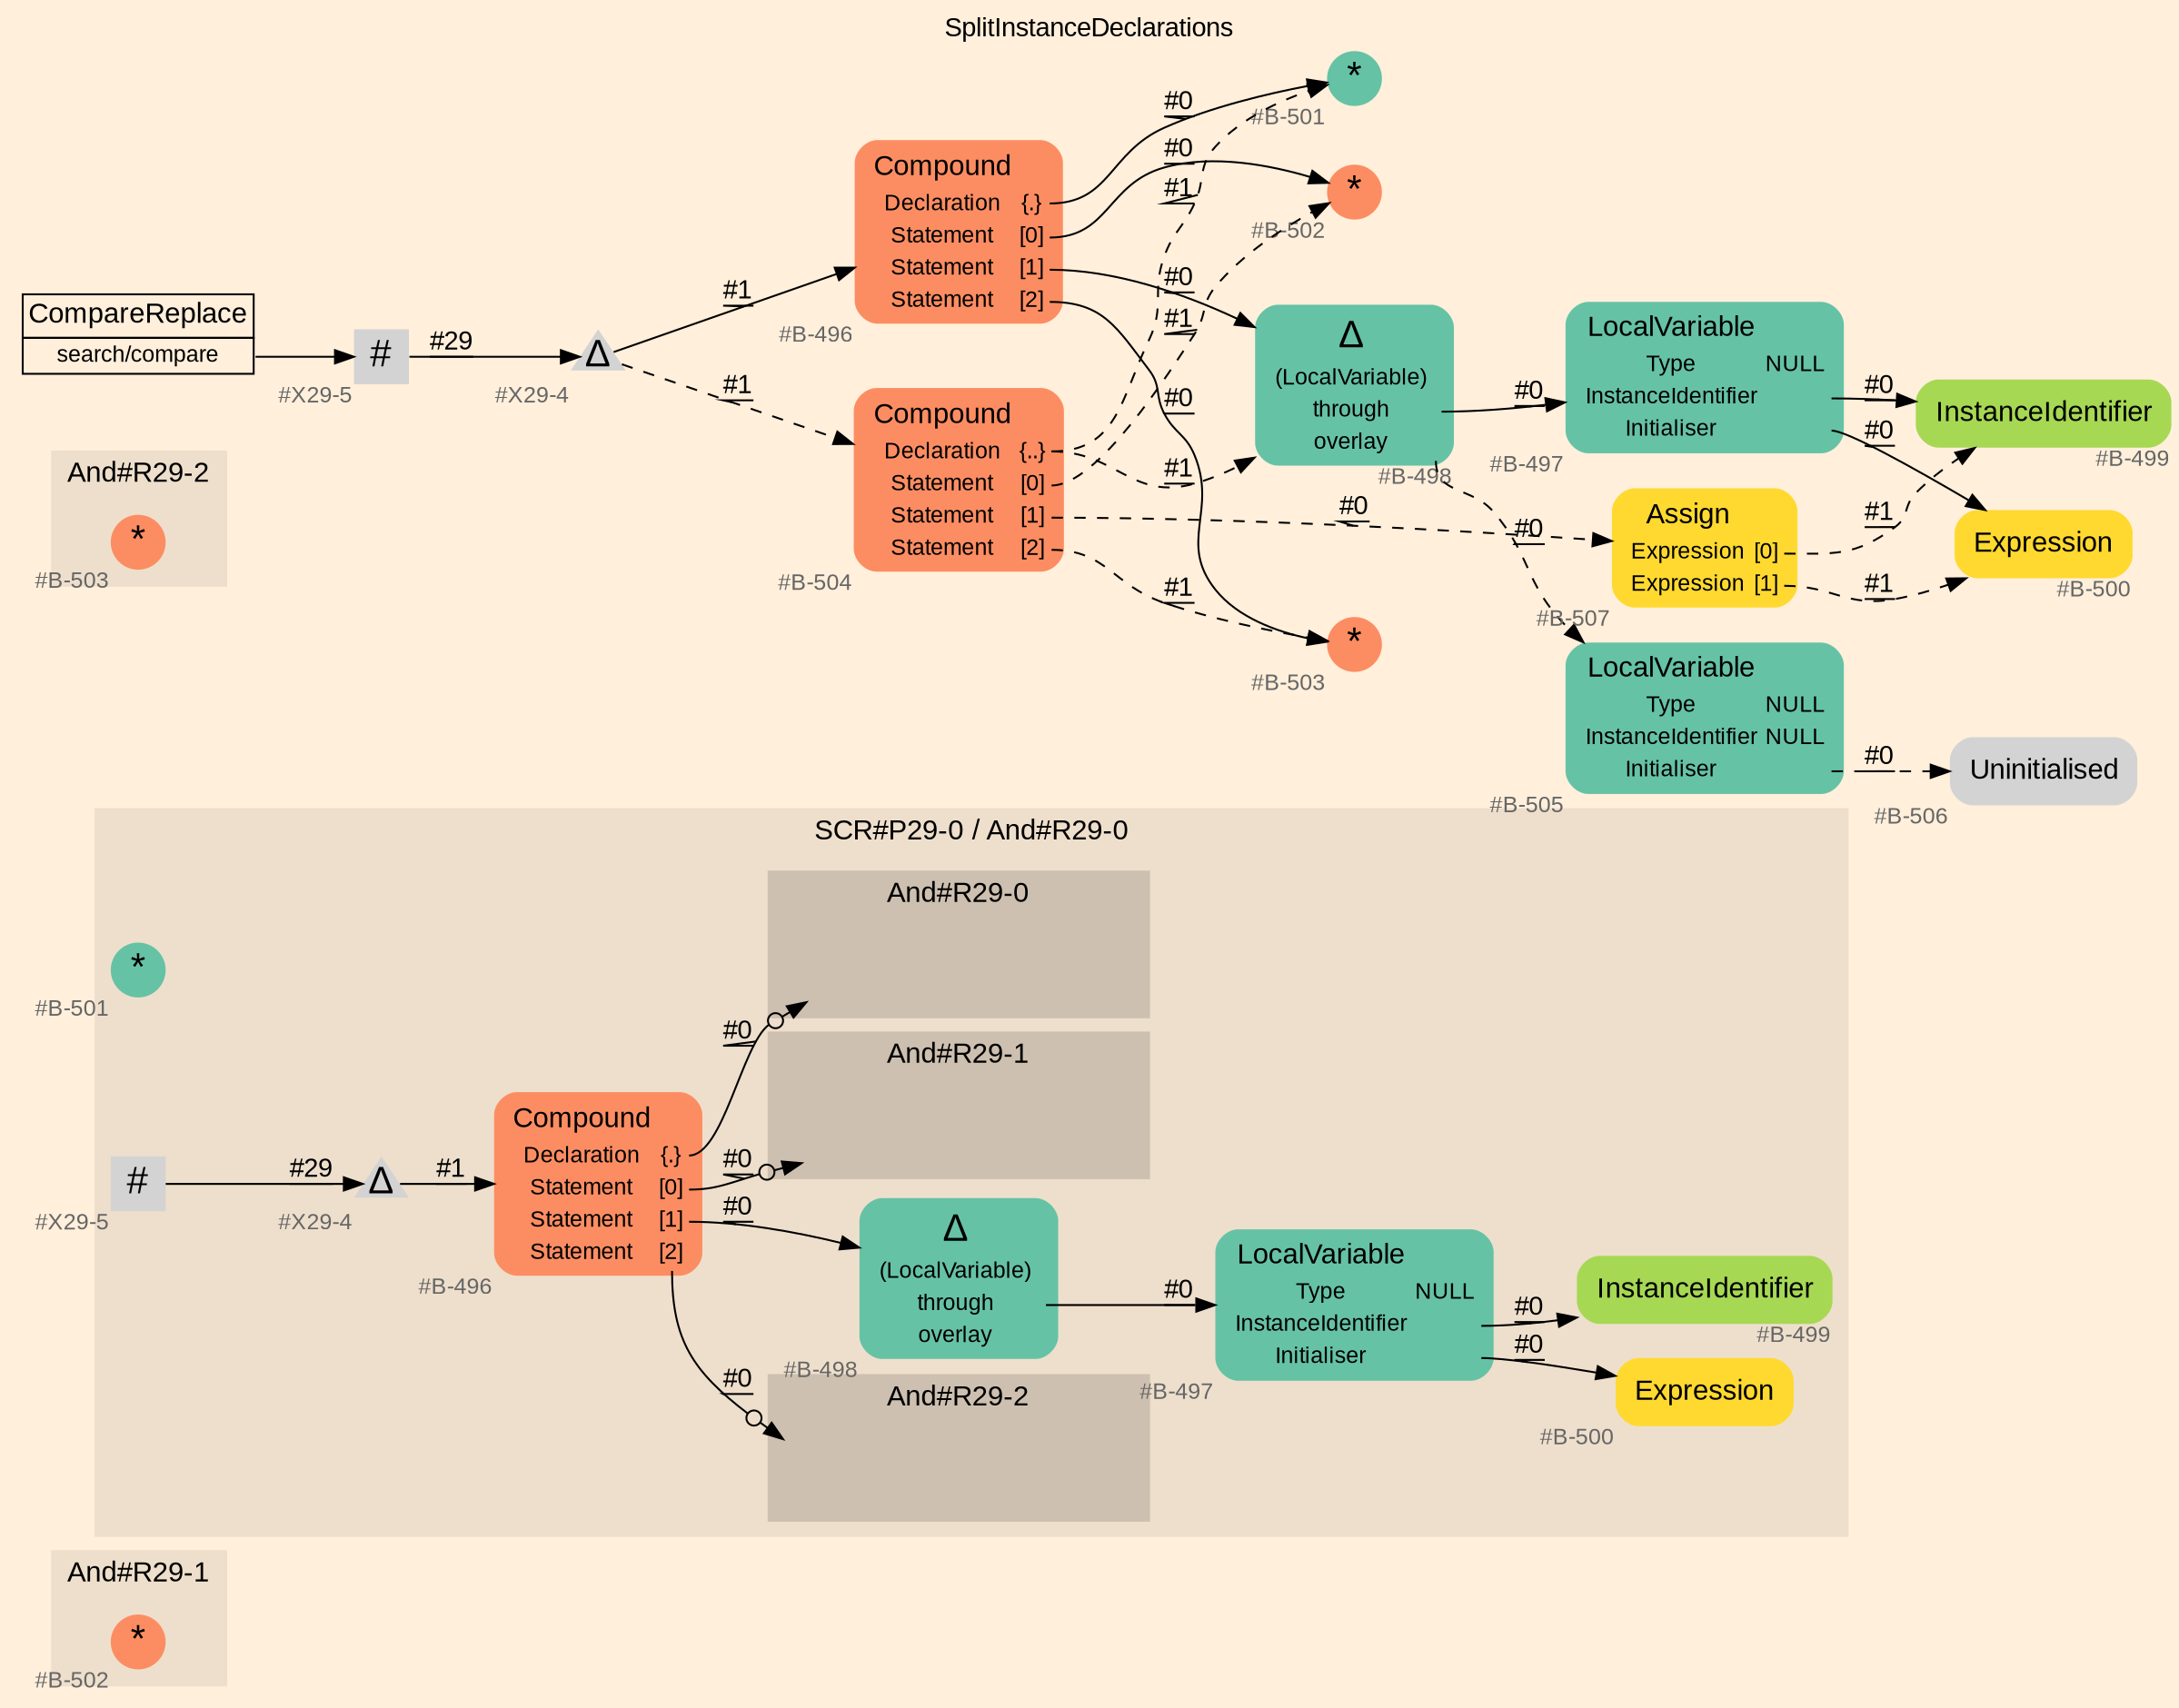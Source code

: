digraph "SplitInstanceDeclarations" {
label = "SplitInstanceDeclarations"
labelloc = t
graph [
    rankdir = "LR"
    ranksep = 0.3
    bgcolor = antiquewhite1
    color = black
    fontcolor = black
    fontname = "Arial"
];
node [
    fontname = "Arial"
];
edge [
    fontname = "Arial"
];

// -------------------- figure And#R29-1 --------------------
// -------- region And#R29-1 ----------
subgraph "clusterAnd#R29-1" {
    label = "And#R29-1"
    style = "filled"
    color = antiquewhite2
    fontsize = "15"
    // -------- block And#R29-1/#B-502 ----------
    "And#R29-1/#B-502" [
        fillcolor = "/set28/2"
        xlabel = "#B-502"
        fontsize = "12"
        fontcolor = grey40
        shape = "circle"
        label = <<FONT COLOR="black" POINT-SIZE="20">*</FONT>>
        style = "filled"
        penwidth = 0.0
        fixedsize = true
        width = 0.4
        height = 0.4
    ];
    
}


// -------------------- figure And#R29-0 --------------------
// -------- region And#R29-0 ----------
subgraph "clusterAnd#R29-0" {
    label = "And#R29-0"
    style = "filled"
    color = antiquewhite2
    fontsize = "15"
    // -------- block And#R29-0/#B-501 ----------
    "And#R29-0/#B-501" [
        fillcolor = "/set28/1"
        xlabel = "#B-501"
        fontsize = "12"
        fontcolor = grey40
        shape = "circle"
        label = <<FONT COLOR="black" POINT-SIZE="20">*</FONT>>
        style = "filled"
        penwidth = 0.0
        fixedsize = true
        width = 0.4
        height = 0.4
    ];
    
}


// -------------------- figure And#R29-2 --------------------
// -------- region And#R29-2 ----------
subgraph "clusterAnd#R29-2" {
    label = "And#R29-2"
    style = "filled"
    color = antiquewhite2
    fontsize = "15"
    // -------- block And#R29-2/#B-503 ----------
    "And#R29-2/#B-503" [
        fillcolor = "/set28/2"
        xlabel = "#B-503"
        fontsize = "12"
        fontcolor = grey40
        shape = "circle"
        label = <<FONT COLOR="black" POINT-SIZE="20">*</FONT>>
        style = "filled"
        penwidth = 0.0
        fixedsize = true
        width = 0.4
        height = 0.4
    ];
    
}


// -------------------- figure And#R29-0 --------------------
// -------- region And#R29-0 ----------
subgraph "clusterAnd#R29-0" {
    label = "SCR#P29-0 / And#R29-0"
    style = "filled"
    color = antiquewhite2
    fontsize = "15"
    // -------- block And#R29-0/#X29-5 ----------
    "And#R29-0/#X29-5" [
        xlabel = "#X29-5"
        fontsize = "12"
        fontcolor = grey40
        shape = "square"
        label = <<FONT COLOR="black" POINT-SIZE="20">#</FONT>>
        style = "filled"
        penwidth = 0.0
        fixedsize = true
        width = 0.4
        height = 0.4
    ];
    
    // -------- block And#R29-0/#B-499 ----------
    "And#R29-0/#B-499" [
        fillcolor = "/set28/5"
        xlabel = "#B-499"
        fontsize = "12"
        fontcolor = grey40
        shape = "plaintext"
        label = <<TABLE BORDER="0" CELLBORDER="0" CELLSPACING="0">
         <TR><TD><FONT COLOR="black" POINT-SIZE="15">InstanceIdentifier</FONT></TD></TR>
        </TABLE>>
        style = "rounded,filled"
    ];
    
    // -------- block And#R29-0/#B-496 ----------
    "And#R29-0/#B-496" [
        fillcolor = "/set28/2"
        xlabel = "#B-496"
        fontsize = "12"
        fontcolor = grey40
        shape = "plaintext"
        label = <<TABLE BORDER="0" CELLBORDER="0" CELLSPACING="0">
         <TR><TD><FONT COLOR="black" POINT-SIZE="15">Compound</FONT></TD></TR>
         <TR><TD><FONT COLOR="black" POINT-SIZE="12">Declaration</FONT></TD><TD PORT="port0"><FONT COLOR="black" POINT-SIZE="12">{.}</FONT></TD></TR>
         <TR><TD><FONT COLOR="black" POINT-SIZE="12">Statement</FONT></TD><TD PORT="port1"><FONT COLOR="black" POINT-SIZE="12">[0]</FONT></TD></TR>
         <TR><TD><FONT COLOR="black" POINT-SIZE="12">Statement</FONT></TD><TD PORT="port2"><FONT COLOR="black" POINT-SIZE="12">[1]</FONT></TD></TR>
         <TR><TD><FONT COLOR="black" POINT-SIZE="12">Statement</FONT></TD><TD PORT="port3"><FONT COLOR="black" POINT-SIZE="12">[2]</FONT></TD></TR>
        </TABLE>>
        style = "rounded,filled"
    ];
    
    // -------- block And#R29-0/#B-497 ----------
    "And#R29-0/#B-497" [
        fillcolor = "/set28/1"
        xlabel = "#B-497"
        fontsize = "12"
        fontcolor = grey40
        shape = "plaintext"
        label = <<TABLE BORDER="0" CELLBORDER="0" CELLSPACING="0">
         <TR><TD><FONT COLOR="black" POINT-SIZE="15">LocalVariable</FONT></TD></TR>
         <TR><TD><FONT COLOR="black" POINT-SIZE="12">Type</FONT></TD><TD PORT="port0"><FONT COLOR="black" POINT-SIZE="12">NULL</FONT></TD></TR>
         <TR><TD><FONT COLOR="black" POINT-SIZE="12">InstanceIdentifier</FONT></TD><TD PORT="port1"></TD></TR>
         <TR><TD><FONT COLOR="black" POINT-SIZE="12">Initialiser</FONT></TD><TD PORT="port2"></TD></TR>
        </TABLE>>
        style = "rounded,filled"
    ];
    
    // -------- block And#R29-0/#B-498 ----------
    "And#R29-0/#B-498" [
        fillcolor = "/set28/1"
        xlabel = "#B-498"
        fontsize = "12"
        fontcolor = grey40
        shape = "plaintext"
        label = <<TABLE BORDER="0" CELLBORDER="0" CELLSPACING="0">
         <TR><TD><FONT COLOR="black" POINT-SIZE="20">Δ</FONT></TD></TR>
         <TR><TD><FONT COLOR="black" POINT-SIZE="12">(LocalVariable)</FONT></TD><TD PORT="port0"></TD></TR>
         <TR><TD><FONT COLOR="black" POINT-SIZE="12">through</FONT></TD><TD PORT="port1"></TD></TR>
         <TR><TD><FONT COLOR="black" POINT-SIZE="12">overlay</FONT></TD><TD PORT="port2"></TD></TR>
        </TABLE>>
        style = "rounded,filled"
    ];
    
    // -------- block And#R29-0/#B-500 ----------
    "And#R29-0/#B-500" [
        fillcolor = "/set28/6"
        xlabel = "#B-500"
        fontsize = "12"
        fontcolor = grey40
        shape = "plaintext"
        label = <<TABLE BORDER="0" CELLBORDER="0" CELLSPACING="0">
         <TR><TD><FONT COLOR="black" POINT-SIZE="15">Expression</FONT></TD></TR>
        </TABLE>>
        style = "rounded,filled"
    ];
    
    // -------- block And#R29-0/#X29-4 ----------
    "And#R29-0/#X29-4" [
        xlabel = "#X29-4"
        fontsize = "12"
        fontcolor = grey40
        shape = "triangle"
        label = <<FONT COLOR="black" POINT-SIZE="20">Δ</FONT>>
        style = "filled"
        penwidth = 0.0
        fixedsize = true
        width = 0.4
        height = 0.4
    ];
    
    // -------- region And#R29-0/And#R29-0 ----------
    subgraph "clusterAnd#R29-0/And#R29-0" {
        label = "And#R29-0"
        style = "filled"
        color = antiquewhite3
        fontsize = "15"
        // -------- block And#R29-0/And#R29-0/#B-501 ----------
        "And#R29-0/And#R29-0/#B-501" [
            fillcolor = "/set28/1"
            xlabel = "#B-501"
            fontsize = "12"
            fontcolor = grey40
            shape = "none"
            style = "invisible"
        ];
        
    }
    
    // -------- region And#R29-0/And#R29-1 ----------
    subgraph "clusterAnd#R29-0/And#R29-1" {
        label = "And#R29-1"
        style = "filled"
        color = antiquewhite3
        fontsize = "15"
        // -------- block And#R29-0/And#R29-1/#B-502 ----------
        "And#R29-0/And#R29-1/#B-502" [
            fillcolor = "/set28/2"
            xlabel = "#B-502"
            fontsize = "12"
            fontcolor = grey40
            shape = "none"
            style = "invisible"
        ];
        
    }
    
    // -------- region And#R29-0/And#R29-2 ----------
    subgraph "clusterAnd#R29-0/And#R29-2" {
        label = "And#R29-2"
        style = "filled"
        color = antiquewhite3
        fontsize = "15"
        // -------- block And#R29-0/And#R29-2/#B-503 ----------
        "And#R29-0/And#R29-2/#B-503" [
            fillcolor = "/set28/2"
            xlabel = "#B-503"
            fontsize = "12"
            fontcolor = grey40
            shape = "none"
            style = "invisible"
        ];
        
    }
    
}

"And#R29-0/#X29-5" -> "And#R29-0/#X29-4" [
    label = "#29"
    decorate = true
    color = black
    fontcolor = black
];

"And#R29-0/#B-496":port0 -> "And#R29-0/And#R29-0/#B-501" [
    arrowhead="normalnoneodot"
    label = "#0"
    decorate = true
    color = black
    fontcolor = black
];

"And#R29-0/#B-496":port1 -> "And#R29-0/And#R29-1/#B-502" [
    arrowhead="normalnoneodot"
    label = "#0"
    decorate = true
    color = black
    fontcolor = black
];

"And#R29-0/#B-496":port2 -> "And#R29-0/#B-498" [
    label = "#0"
    decorate = true
    color = black
    fontcolor = black
];

"And#R29-0/#B-496":port3 -> "And#R29-0/And#R29-2/#B-503" [
    arrowhead="normalnoneodot"
    label = "#0"
    decorate = true
    color = black
    fontcolor = black
];

"And#R29-0/#B-497":port1 -> "And#R29-0/#B-499" [
    label = "#0"
    decorate = true
    color = black
    fontcolor = black
];

"And#R29-0/#B-497":port2 -> "And#R29-0/#B-500" [
    label = "#0"
    decorate = true
    color = black
    fontcolor = black
];

"And#R29-0/#B-498":port1 -> "And#R29-0/#B-497" [
    label = "#0"
    decorate = true
    color = black
    fontcolor = black
];

"And#R29-0/#X29-4" -> "And#R29-0/#B-496" [
    label = "#1"
    decorate = true
    color = black
    fontcolor = black
];


// -------------------- transformation figure --------------------
// -------- block CR#X29-6 ----------
"CR#X29-6" [
    fillcolor = antiquewhite1
    fontsize = "12"
    fontcolor = grey40
    shape = "plaintext"
    label = <<TABLE BORDER="0" CELLBORDER="1" CELLSPACING="0">
     <TR><TD><FONT COLOR="black" POINT-SIZE="15">CompareReplace</FONT></TD></TR>
     <TR><TD PORT="port0"><FONT COLOR="black" POINT-SIZE="12">search/compare</FONT></TD></TR>
    </TABLE>>
    style = "filled"
    color = black
];

// -------- block #X29-5 ----------
"#X29-5" [
    xlabel = "#X29-5"
    fontsize = "12"
    fontcolor = grey40
    shape = "square"
    label = <<FONT COLOR="black" POINT-SIZE="20">#</FONT>>
    style = "filled"
    penwidth = 0.0
    fixedsize = true
    width = 0.4
    height = 0.4
];

// -------- block #X29-4 ----------
"#X29-4" [
    xlabel = "#X29-4"
    fontsize = "12"
    fontcolor = grey40
    shape = "triangle"
    label = <<FONT COLOR="black" POINT-SIZE="20">Δ</FONT>>
    style = "filled"
    penwidth = 0.0
    fixedsize = true
    width = 0.4
    height = 0.4
];

// -------- block #B-496 ----------
"#B-496" [
    fillcolor = "/set28/2"
    xlabel = "#B-496"
    fontsize = "12"
    fontcolor = grey40
    shape = "plaintext"
    label = <<TABLE BORDER="0" CELLBORDER="0" CELLSPACING="0">
     <TR><TD><FONT COLOR="black" POINT-SIZE="15">Compound</FONT></TD></TR>
     <TR><TD><FONT COLOR="black" POINT-SIZE="12">Declaration</FONT></TD><TD PORT="port0"><FONT COLOR="black" POINT-SIZE="12">{.}</FONT></TD></TR>
     <TR><TD><FONT COLOR="black" POINT-SIZE="12">Statement</FONT></TD><TD PORT="port1"><FONT COLOR="black" POINT-SIZE="12">[0]</FONT></TD></TR>
     <TR><TD><FONT COLOR="black" POINT-SIZE="12">Statement</FONT></TD><TD PORT="port2"><FONT COLOR="black" POINT-SIZE="12">[1]</FONT></TD></TR>
     <TR><TD><FONT COLOR="black" POINT-SIZE="12">Statement</FONT></TD><TD PORT="port3"><FONT COLOR="black" POINT-SIZE="12">[2]</FONT></TD></TR>
    </TABLE>>
    style = "rounded,filled"
];

// -------- block #B-501 ----------
"#B-501" [
    fillcolor = "/set28/1"
    xlabel = "#B-501"
    fontsize = "12"
    fontcolor = grey40
    shape = "circle"
    label = <<FONT COLOR="black" POINT-SIZE="20">*</FONT>>
    style = "filled"
    penwidth = 0.0
    fixedsize = true
    width = 0.4
    height = 0.4
];

// -------- block #B-502 ----------
"#B-502" [
    fillcolor = "/set28/2"
    xlabel = "#B-502"
    fontsize = "12"
    fontcolor = grey40
    shape = "circle"
    label = <<FONT COLOR="black" POINT-SIZE="20">*</FONT>>
    style = "filled"
    penwidth = 0.0
    fixedsize = true
    width = 0.4
    height = 0.4
];

// -------- block #B-498 ----------
"#B-498" [
    fillcolor = "/set28/1"
    xlabel = "#B-498"
    fontsize = "12"
    fontcolor = grey40
    shape = "plaintext"
    label = <<TABLE BORDER="0" CELLBORDER="0" CELLSPACING="0">
     <TR><TD><FONT COLOR="black" POINT-SIZE="20">Δ</FONT></TD></TR>
     <TR><TD><FONT COLOR="black" POINT-SIZE="12">(LocalVariable)</FONT></TD><TD PORT="port0"></TD></TR>
     <TR><TD><FONT COLOR="black" POINT-SIZE="12">through</FONT></TD><TD PORT="port1"></TD></TR>
     <TR><TD><FONT COLOR="black" POINT-SIZE="12">overlay</FONT></TD><TD PORT="port2"></TD></TR>
    </TABLE>>
    style = "rounded,filled"
];

// -------- block #B-497 ----------
"#B-497" [
    fillcolor = "/set28/1"
    xlabel = "#B-497"
    fontsize = "12"
    fontcolor = grey40
    shape = "plaintext"
    label = <<TABLE BORDER="0" CELLBORDER="0" CELLSPACING="0">
     <TR><TD><FONT COLOR="black" POINT-SIZE="15">LocalVariable</FONT></TD></TR>
     <TR><TD><FONT COLOR="black" POINT-SIZE="12">Type</FONT></TD><TD PORT="port0"><FONT COLOR="black" POINT-SIZE="12">NULL</FONT></TD></TR>
     <TR><TD><FONT COLOR="black" POINT-SIZE="12">InstanceIdentifier</FONT></TD><TD PORT="port1"></TD></TR>
     <TR><TD><FONT COLOR="black" POINT-SIZE="12">Initialiser</FONT></TD><TD PORT="port2"></TD></TR>
    </TABLE>>
    style = "rounded,filled"
];

// -------- block #B-499 ----------
"#B-499" [
    fillcolor = "/set28/5"
    xlabel = "#B-499"
    fontsize = "12"
    fontcolor = grey40
    shape = "plaintext"
    label = <<TABLE BORDER="0" CELLBORDER="0" CELLSPACING="0">
     <TR><TD><FONT COLOR="black" POINT-SIZE="15">InstanceIdentifier</FONT></TD></TR>
    </TABLE>>
    style = "rounded,filled"
];

// -------- block #B-500 ----------
"#B-500" [
    fillcolor = "/set28/6"
    xlabel = "#B-500"
    fontsize = "12"
    fontcolor = grey40
    shape = "plaintext"
    label = <<TABLE BORDER="0" CELLBORDER="0" CELLSPACING="0">
     <TR><TD><FONT COLOR="black" POINT-SIZE="15">Expression</FONT></TD></TR>
    </TABLE>>
    style = "rounded,filled"
];

// -------- block #B-505 ----------
"#B-505" [
    fillcolor = "/set28/1"
    xlabel = "#B-505"
    fontsize = "12"
    fontcolor = grey40
    shape = "plaintext"
    label = <<TABLE BORDER="0" CELLBORDER="0" CELLSPACING="0">
     <TR><TD><FONT COLOR="black" POINT-SIZE="15">LocalVariable</FONT></TD></TR>
     <TR><TD><FONT COLOR="black" POINT-SIZE="12">Type</FONT></TD><TD PORT="port0"><FONT COLOR="black" POINT-SIZE="12">NULL</FONT></TD></TR>
     <TR><TD><FONT COLOR="black" POINT-SIZE="12">InstanceIdentifier</FONT></TD><TD PORT="port1"><FONT COLOR="black" POINT-SIZE="12">NULL</FONT></TD></TR>
     <TR><TD><FONT COLOR="black" POINT-SIZE="12">Initialiser</FONT></TD><TD PORT="port2"></TD></TR>
    </TABLE>>
    style = "rounded,filled"
];

// -------- block #B-506 ----------
"#B-506" [
    xlabel = "#B-506"
    fontsize = "12"
    fontcolor = grey40
    shape = "plaintext"
    label = <<TABLE BORDER="0" CELLBORDER="0" CELLSPACING="0">
     <TR><TD><FONT COLOR="black" POINT-SIZE="15">Uninitialised</FONT></TD></TR>
    </TABLE>>
    style = "rounded,filled"
];

// -------- block #B-503 ----------
"#B-503" [
    fillcolor = "/set28/2"
    xlabel = "#B-503"
    fontsize = "12"
    fontcolor = grey40
    shape = "circle"
    label = <<FONT COLOR="black" POINT-SIZE="20">*</FONT>>
    style = "filled"
    penwidth = 0.0
    fixedsize = true
    width = 0.4
    height = 0.4
];

// -------- block #B-504 ----------
"#B-504" [
    fillcolor = "/set28/2"
    xlabel = "#B-504"
    fontsize = "12"
    fontcolor = grey40
    shape = "plaintext"
    label = <<TABLE BORDER="0" CELLBORDER="0" CELLSPACING="0">
     <TR><TD><FONT COLOR="black" POINT-SIZE="15">Compound</FONT></TD></TR>
     <TR><TD><FONT COLOR="black" POINT-SIZE="12">Declaration</FONT></TD><TD PORT="port0"><FONT COLOR="black" POINT-SIZE="12">{..}</FONT></TD></TR>
     <TR><TD><FONT COLOR="black" POINT-SIZE="12">Statement</FONT></TD><TD PORT="port1"><FONT COLOR="black" POINT-SIZE="12">[0]</FONT></TD></TR>
     <TR><TD><FONT COLOR="black" POINT-SIZE="12">Statement</FONT></TD><TD PORT="port2"><FONT COLOR="black" POINT-SIZE="12">[1]</FONT></TD></TR>
     <TR><TD><FONT COLOR="black" POINT-SIZE="12">Statement</FONT></TD><TD PORT="port3"><FONT COLOR="black" POINT-SIZE="12">[2]</FONT></TD></TR>
    </TABLE>>
    style = "rounded,filled"
];

// -------- block #B-507 ----------
"#B-507" [
    fillcolor = "/set28/6"
    xlabel = "#B-507"
    fontsize = "12"
    fontcolor = grey40
    shape = "plaintext"
    label = <<TABLE BORDER="0" CELLBORDER="0" CELLSPACING="0">
     <TR><TD><FONT COLOR="black" POINT-SIZE="15">Assign</FONT></TD></TR>
     <TR><TD><FONT COLOR="black" POINT-SIZE="12">Expression</FONT></TD><TD PORT="port0"><FONT COLOR="black" POINT-SIZE="12">[0]</FONT></TD></TR>
     <TR><TD><FONT COLOR="black" POINT-SIZE="12">Expression</FONT></TD><TD PORT="port1"><FONT COLOR="black" POINT-SIZE="12">[1]</FONT></TD></TR>
    </TABLE>>
    style = "rounded,filled"
];

"CR#X29-6":port0 -> "#X29-5" [
    label = ""
    decorate = true
    color = black
    fontcolor = black
];

"#X29-5" -> "#X29-4" [
    label = "#29"
    decorate = true
    color = black
    fontcolor = black
];

"#X29-4" -> "#B-496" [
    label = "#1"
    decorate = true
    color = black
    fontcolor = black
];

"#X29-4" -> "#B-504" [
    style="dashed"
    label = "#1"
    decorate = true
    color = black
    fontcolor = black
];

"#B-496":port0 -> "#B-501" [
    label = "#0"
    decorate = true
    color = black
    fontcolor = black
];

"#B-496":port1 -> "#B-502" [
    label = "#0"
    decorate = true
    color = black
    fontcolor = black
];

"#B-496":port2 -> "#B-498" [
    label = "#0"
    decorate = true
    color = black
    fontcolor = black
];

"#B-496":port3 -> "#B-503" [
    label = "#0"
    decorate = true
    color = black
    fontcolor = black
];

"#B-498":port1 -> "#B-497" [
    label = "#0"
    decorate = true
    color = black
    fontcolor = black
];

"#B-498":port2 -> "#B-505" [
    style="dashed"
    label = "#0"
    decorate = true
    color = black
    fontcolor = black
];

"#B-497":port1 -> "#B-499" [
    label = "#0"
    decorate = true
    color = black
    fontcolor = black
];

"#B-497":port2 -> "#B-500" [
    label = "#0"
    decorate = true
    color = black
    fontcolor = black
];

"#B-505":port2 -> "#B-506" [
    style="dashed"
    label = "#0"
    decorate = true
    color = black
    fontcolor = black
];

"#B-504":port0 -> "#B-498" [
    style="dashed"
    label = "#1"
    decorate = true
    color = black
    fontcolor = black
];

"#B-504":port0 -> "#B-501" [
    style="dashed"
    label = "#1"
    decorate = true
    color = black
    fontcolor = black
];

"#B-504":port1 -> "#B-502" [
    style="dashed"
    label = "#1"
    decorate = true
    color = black
    fontcolor = black
];

"#B-504":port2 -> "#B-507" [
    style="dashed"
    label = "#0"
    decorate = true
    color = black
    fontcolor = black
];

"#B-504":port3 -> "#B-503" [
    style="dashed"
    label = "#1"
    decorate = true
    color = black
    fontcolor = black
];

"#B-507":port0 -> "#B-499" [
    style="dashed"
    label = "#1"
    decorate = true
    color = black
    fontcolor = black
];

"#B-507":port1 -> "#B-500" [
    style="dashed"
    label = "#1"
    decorate = true
    color = black
    fontcolor = black
];


}
